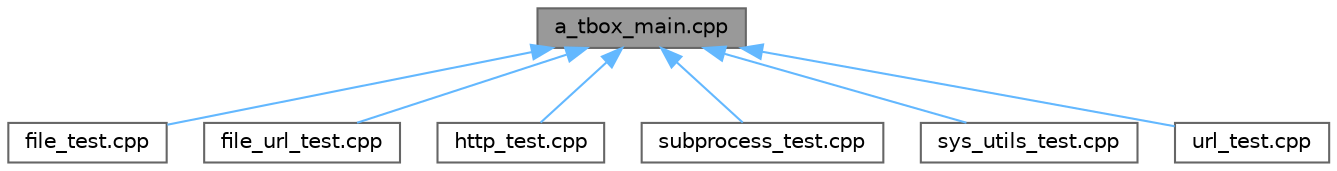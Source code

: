 digraph "a_tbox_main.cpp"
{
 // LATEX_PDF_SIZE
  bgcolor="transparent";
  edge [fontname=Helvetica,fontsize=10,labelfontname=Helvetica,labelfontsize=10];
  node [fontname=Helvetica,fontsize=10,shape=box,height=0.2,width=0.4];
  Node1 [label="a_tbox_main.cpp",height=0.2,width=0.4,color="gray40", fillcolor="grey60", style="filled", fontcolor="black",tooltip=" "];
  Node1 -> Node2 [dir="back",color="steelblue1",style="solid"];
  Node2 [label="file_test.cpp",height=0.2,width=0.4,color="grey40", fillcolor="white", style="filled",URL="$file__test_8cpp.html",tooltip=" "];
  Node1 -> Node3 [dir="back",color="steelblue1",style="solid"];
  Node3 [label="file_url_test.cpp",height=0.2,width=0.4,color="grey40", fillcolor="white", style="filled",URL="$file__url__test_8cpp.html",tooltip=" "];
  Node1 -> Node4 [dir="back",color="steelblue1",style="solid"];
  Node4 [label="http_test.cpp",height=0.2,width=0.4,color="grey40", fillcolor="white", style="filled",URL="$http__test_8cpp.html",tooltip=" "];
  Node1 -> Node5 [dir="back",color="steelblue1",style="solid"];
  Node5 [label="subprocess_test.cpp",height=0.2,width=0.4,color="grey40", fillcolor="white", style="filled",URL="$subprocess__test_8cpp.html",tooltip=" "];
  Node1 -> Node6 [dir="back",color="steelblue1",style="solid"];
  Node6 [label="sys_utils_test.cpp",height=0.2,width=0.4,color="grey40", fillcolor="white", style="filled",URL="$sys__utils__test_8cpp.html",tooltip=" "];
  Node1 -> Node7 [dir="back",color="steelblue1",style="solid"];
  Node7 [label="url_test.cpp",height=0.2,width=0.4,color="grey40", fillcolor="white", style="filled",URL="$url__test_8cpp.html",tooltip=" "];
}
